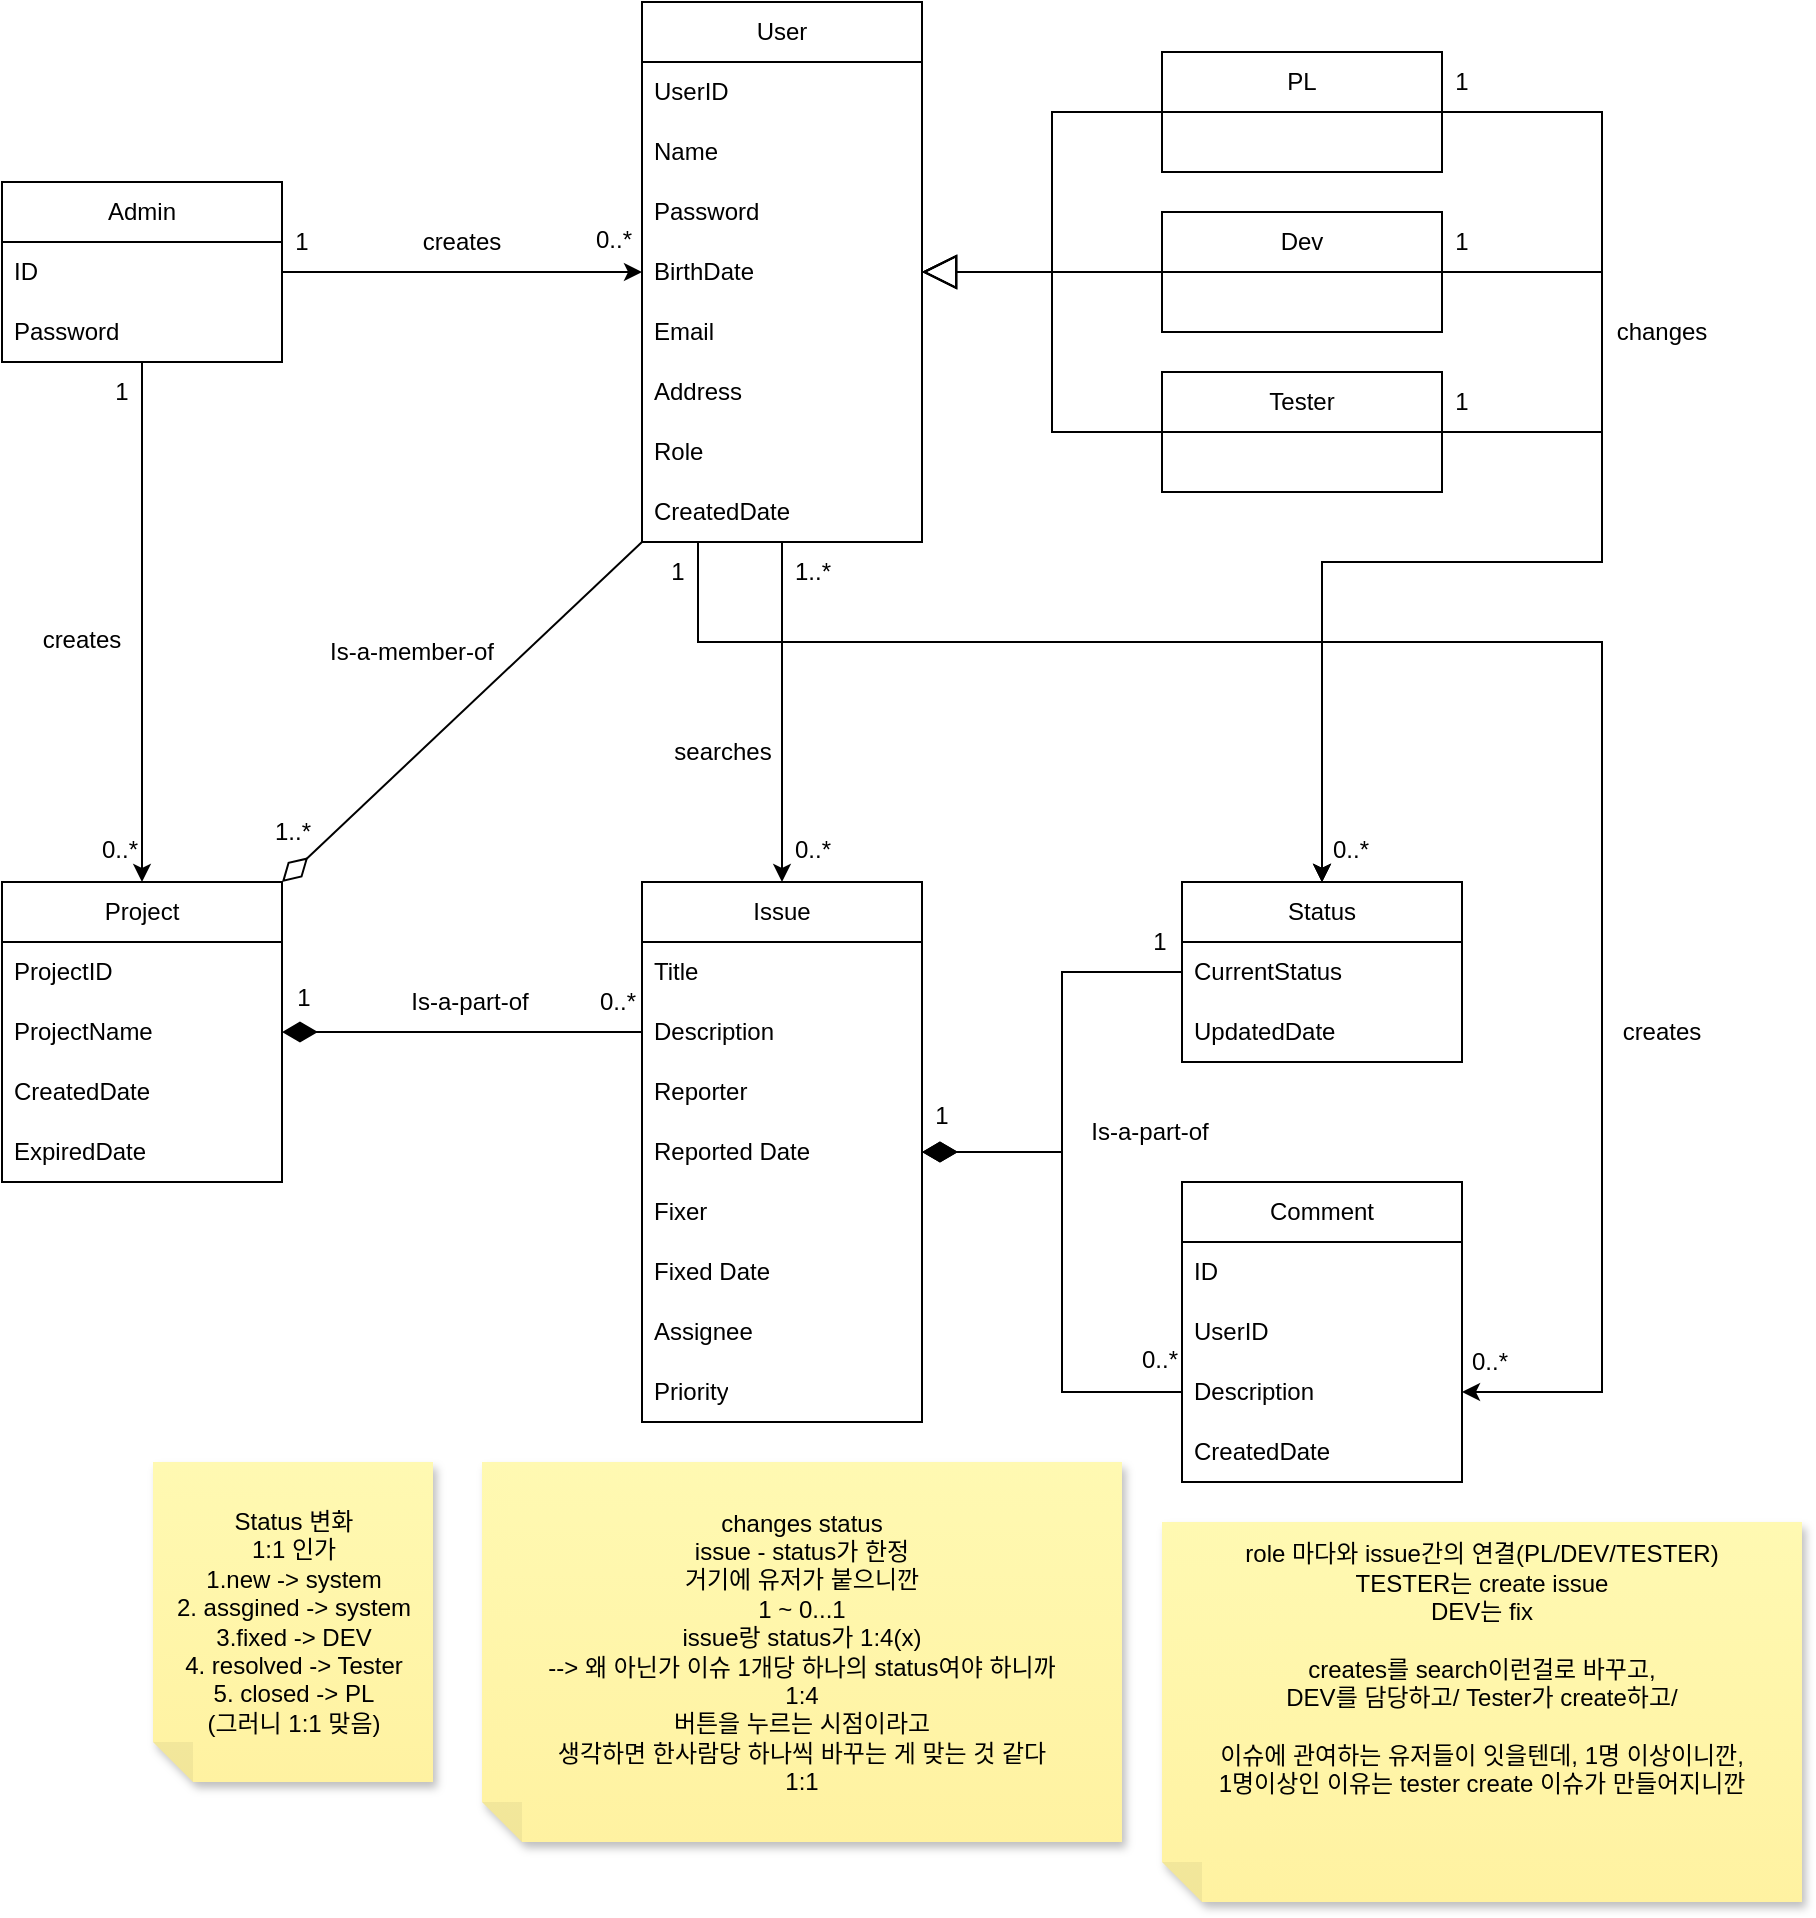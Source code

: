 <mxfile version="24.4.13" type="github">
  <diagram name="페이지-1" id="9HjSiC2texN9nbrq-5UL">
    <mxGraphModel dx="1224" dy="816" grid="1" gridSize="10" guides="1" tooltips="1" connect="1" arrows="1" fold="1" page="1" pageScale="1" pageWidth="1654" pageHeight="2336" math="0" shadow="0">
      <root>
        <mxCell id="0" />
        <mxCell id="1" parent="0" />
        <mxCell id="LOnVfcYUxJo5r36CS54z-1" value="User" style="swimlane;fontStyle=0;childLayout=stackLayout;horizontal=1;startSize=30;horizontalStack=0;resizeParent=1;resizeParentMax=0;resizeLast=0;collapsible=1;marginBottom=0;whiteSpace=wrap;html=1;" parent="1" vertex="1">
          <mxGeometry x="360" y="80" width="140" height="270" as="geometry" />
        </mxCell>
        <mxCell id="LOnVfcYUxJo5r36CS54z-2" value="UserID" style="text;strokeColor=none;fillColor=none;align=left;verticalAlign=middle;spacingLeft=4;spacingRight=4;overflow=hidden;points=[[0,0.5],[1,0.5]];portConstraint=eastwest;rotatable=0;whiteSpace=wrap;html=1;" parent="LOnVfcYUxJo5r36CS54z-1" vertex="1">
          <mxGeometry y="30" width="140" height="30" as="geometry" />
        </mxCell>
        <mxCell id="LOnVfcYUxJo5r36CS54z-3" value="Name" style="text;strokeColor=none;fillColor=none;align=left;verticalAlign=middle;spacingLeft=4;spacingRight=4;overflow=hidden;points=[[0,0.5],[1,0.5]];portConstraint=eastwest;rotatable=0;whiteSpace=wrap;html=1;" parent="LOnVfcYUxJo5r36CS54z-1" vertex="1">
          <mxGeometry y="60" width="140" height="30" as="geometry" />
        </mxCell>
        <mxCell id="LOnVfcYUxJo5r36CS54z-4" value="Password" style="text;strokeColor=none;fillColor=none;align=left;verticalAlign=middle;spacingLeft=4;spacingRight=4;overflow=hidden;points=[[0,0.5],[1,0.5]];portConstraint=eastwest;rotatable=0;whiteSpace=wrap;html=1;" parent="LOnVfcYUxJo5r36CS54z-1" vertex="1">
          <mxGeometry y="90" width="140" height="30" as="geometry" />
        </mxCell>
        <mxCell id="LOnVfcYUxJo5r36CS54z-5" value="BirthDate" style="text;strokeColor=none;fillColor=none;align=left;verticalAlign=middle;spacingLeft=4;spacingRight=4;overflow=hidden;points=[[0,0.5],[1,0.5]];portConstraint=eastwest;rotatable=0;whiteSpace=wrap;html=1;" parent="LOnVfcYUxJo5r36CS54z-1" vertex="1">
          <mxGeometry y="120" width="140" height="30" as="geometry" />
        </mxCell>
        <mxCell id="LOnVfcYUxJo5r36CS54z-6" value="Email" style="text;strokeColor=none;fillColor=none;align=left;verticalAlign=middle;spacingLeft=4;spacingRight=4;overflow=hidden;points=[[0,0.5],[1,0.5]];portConstraint=eastwest;rotatable=0;whiteSpace=wrap;html=1;" parent="LOnVfcYUxJo5r36CS54z-1" vertex="1">
          <mxGeometry y="150" width="140" height="30" as="geometry" />
        </mxCell>
        <mxCell id="LOnVfcYUxJo5r36CS54z-7" value="Address" style="text;strokeColor=none;fillColor=none;align=left;verticalAlign=middle;spacingLeft=4;spacingRight=4;overflow=hidden;points=[[0,0.5],[1,0.5]];portConstraint=eastwest;rotatable=0;whiteSpace=wrap;html=1;" parent="LOnVfcYUxJo5r36CS54z-1" vertex="1">
          <mxGeometry y="180" width="140" height="30" as="geometry" />
        </mxCell>
        <mxCell id="LOnVfcYUxJo5r36CS54z-8" value="Role" style="text;strokeColor=none;fillColor=none;align=left;verticalAlign=middle;spacingLeft=4;spacingRight=4;overflow=hidden;points=[[0,0.5],[1,0.5]];portConstraint=eastwest;rotatable=0;whiteSpace=wrap;html=1;" parent="LOnVfcYUxJo5r36CS54z-1" vertex="1">
          <mxGeometry y="210" width="140" height="30" as="geometry" />
        </mxCell>
        <mxCell id="LOnVfcYUxJo5r36CS54z-9" value="CreatedDate" style="text;strokeColor=none;fillColor=none;align=left;verticalAlign=middle;spacingLeft=4;spacingRight=4;overflow=hidden;points=[[0,0.5],[1,0.5]];portConstraint=eastwest;rotatable=0;whiteSpace=wrap;html=1;" parent="LOnVfcYUxJo5r36CS54z-1" vertex="1">
          <mxGeometry y="240" width="140" height="30" as="geometry" />
        </mxCell>
        <mxCell id="LOnVfcYUxJo5r36CS54z-51" style="edgeStyle=orthogonalEdgeStyle;rounded=0;orthogonalLoop=1;jettySize=auto;html=1;exitX=0;exitY=0.5;exitDx=0;exitDy=0;entryX=1;entryY=0.5;entryDx=0;entryDy=0;endArrow=block;endFill=0;endSize=15;" parent="1" source="LOnVfcYUxJo5r36CS54z-10" target="LOnVfcYUxJo5r36CS54z-5" edge="1">
          <mxGeometry relative="1" as="geometry" />
        </mxCell>
        <mxCell id="Wjynm5SPYg1mdM4B87lq-2" style="edgeStyle=orthogonalEdgeStyle;rounded=0;orthogonalLoop=1;jettySize=auto;html=1;exitX=1;exitY=0.5;exitDx=0;exitDy=0;entryX=0.5;entryY=0;entryDx=0;entryDy=0;" parent="1" source="LOnVfcYUxJo5r36CS54z-10" target="LOnVfcYUxJo5r36CS54z-45" edge="1">
          <mxGeometry relative="1" as="geometry">
            <Array as="points">
              <mxPoint x="840" y="135" />
              <mxPoint x="840" y="360" />
              <mxPoint x="700" y="360" />
            </Array>
          </mxGeometry>
        </mxCell>
        <mxCell id="LOnVfcYUxJo5r36CS54z-10" value="PL" style="swimlane;fontStyle=0;childLayout=stackLayout;horizontal=1;startSize=30;horizontalStack=0;resizeParent=1;resizeParentMax=0;resizeLast=0;collapsible=1;marginBottom=0;whiteSpace=wrap;html=1;" parent="1" vertex="1">
          <mxGeometry x="620" y="105" width="140" height="60" as="geometry" />
        </mxCell>
        <mxCell id="LOnVfcYUxJo5r36CS54z-13" style="edgeStyle=orthogonalEdgeStyle;rounded=0;orthogonalLoop=1;jettySize=auto;html=1;exitX=0;exitY=0.5;exitDx=0;exitDy=0;endArrow=block;endFill=0;endSize=15;" parent="1" source="LOnVfcYUxJo5r36CS54z-11" target="LOnVfcYUxJo5r36CS54z-5" edge="1">
          <mxGeometry relative="1" as="geometry" />
        </mxCell>
        <mxCell id="Wjynm5SPYg1mdM4B87lq-3" style="edgeStyle=orthogonalEdgeStyle;rounded=0;orthogonalLoop=1;jettySize=auto;html=1;exitX=1;exitY=0.5;exitDx=0;exitDy=0;entryX=0.5;entryY=0;entryDx=0;entryDy=0;" parent="1" source="LOnVfcYUxJo5r36CS54z-11" target="LOnVfcYUxJo5r36CS54z-45" edge="1">
          <mxGeometry relative="1" as="geometry">
            <Array as="points">
              <mxPoint x="840" y="215" />
              <mxPoint x="840" y="360" />
              <mxPoint x="700" y="360" />
            </Array>
          </mxGeometry>
        </mxCell>
        <mxCell id="LOnVfcYUxJo5r36CS54z-11" value="Dev" style="swimlane;fontStyle=0;childLayout=stackLayout;horizontal=1;startSize=30;horizontalStack=0;resizeParent=1;resizeParentMax=0;resizeLast=0;collapsible=1;marginBottom=0;whiteSpace=wrap;html=1;" parent="1" vertex="1">
          <mxGeometry x="620" y="185" width="140" height="60" as="geometry" />
        </mxCell>
        <mxCell id="LOnVfcYUxJo5r36CS54z-52" style="edgeStyle=orthogonalEdgeStyle;rounded=0;orthogonalLoop=1;jettySize=auto;html=1;exitX=0;exitY=0.5;exitDx=0;exitDy=0;entryX=1;entryY=0.5;entryDx=0;entryDy=0;endArrow=block;endFill=0;endSize=15;" parent="1" source="LOnVfcYUxJo5r36CS54z-12" target="LOnVfcYUxJo5r36CS54z-5" edge="1">
          <mxGeometry relative="1" as="geometry" />
        </mxCell>
        <mxCell id="Wjynm5SPYg1mdM4B87lq-4" style="edgeStyle=orthogonalEdgeStyle;rounded=0;orthogonalLoop=1;jettySize=auto;html=1;exitX=1;exitY=0.5;exitDx=0;exitDy=0;entryX=0.5;entryY=0;entryDx=0;entryDy=0;" parent="1" source="LOnVfcYUxJo5r36CS54z-12" target="LOnVfcYUxJo5r36CS54z-45" edge="1">
          <mxGeometry relative="1" as="geometry">
            <Array as="points">
              <mxPoint x="840" y="295" />
              <mxPoint x="840" y="360" />
              <mxPoint x="700" y="360" />
            </Array>
          </mxGeometry>
        </mxCell>
        <mxCell id="LOnVfcYUxJo5r36CS54z-12" value="Tester" style="swimlane;fontStyle=0;childLayout=stackLayout;horizontal=1;startSize=30;horizontalStack=0;resizeParent=1;resizeParentMax=0;resizeLast=0;collapsible=1;marginBottom=0;whiteSpace=wrap;html=1;" parent="1" vertex="1">
          <mxGeometry x="620" y="265" width="140" height="60" as="geometry" />
        </mxCell>
        <mxCell id="LOnVfcYUxJo5r36CS54z-15" value="Admin" style="swimlane;fontStyle=0;childLayout=stackLayout;horizontal=1;startSize=30;horizontalStack=0;resizeParent=1;resizeParentMax=0;resizeLast=0;collapsible=1;marginBottom=0;whiteSpace=wrap;html=1;" parent="1" vertex="1">
          <mxGeometry x="40" y="170" width="140" height="90" as="geometry" />
        </mxCell>
        <mxCell id="LOnVfcYUxJo5r36CS54z-16" value="ID" style="text;strokeColor=none;fillColor=none;align=left;verticalAlign=middle;spacingLeft=4;spacingRight=4;overflow=hidden;points=[[0,0.5],[1,0.5]];portConstraint=eastwest;rotatable=0;whiteSpace=wrap;html=1;" parent="LOnVfcYUxJo5r36CS54z-15" vertex="1">
          <mxGeometry y="30" width="140" height="30" as="geometry" />
        </mxCell>
        <mxCell id="LOnVfcYUxJo5r36CS54z-17" value="Password" style="text;strokeColor=none;fillColor=none;align=left;verticalAlign=middle;spacingLeft=4;spacingRight=4;overflow=hidden;points=[[0,0.5],[1,0.5]];portConstraint=eastwest;rotatable=0;whiteSpace=wrap;html=1;" parent="LOnVfcYUxJo5r36CS54z-15" vertex="1">
          <mxGeometry y="60" width="140" height="30" as="geometry" />
        </mxCell>
        <mxCell id="LOnVfcYUxJo5r36CS54z-21" value="Project" style="swimlane;fontStyle=0;childLayout=stackLayout;horizontal=1;startSize=30;horizontalStack=0;resizeParent=1;resizeParentMax=0;resizeLast=0;collapsible=1;marginBottom=0;whiteSpace=wrap;html=1;" parent="1" vertex="1">
          <mxGeometry x="40" y="520" width="140" height="150" as="geometry" />
        </mxCell>
        <mxCell id="LOnVfcYUxJo5r36CS54z-22" value="ProjectID" style="text;strokeColor=none;fillColor=none;align=left;verticalAlign=middle;spacingLeft=4;spacingRight=4;overflow=hidden;points=[[0,0.5],[1,0.5]];portConstraint=eastwest;rotatable=0;whiteSpace=wrap;html=1;" parent="LOnVfcYUxJo5r36CS54z-21" vertex="1">
          <mxGeometry y="30" width="140" height="30" as="geometry" />
        </mxCell>
        <mxCell id="LOnVfcYUxJo5r36CS54z-24" value="ProjectName" style="text;strokeColor=none;fillColor=none;align=left;verticalAlign=middle;spacingLeft=4;spacingRight=4;overflow=hidden;points=[[0,0.5],[1,0.5]];portConstraint=eastwest;rotatable=0;whiteSpace=wrap;html=1;" parent="LOnVfcYUxJo5r36CS54z-21" vertex="1">
          <mxGeometry y="60" width="140" height="30" as="geometry" />
        </mxCell>
        <mxCell id="LOnVfcYUxJo5r36CS54z-25" value="CreatedDate" style="text;strokeColor=none;fillColor=none;align=left;verticalAlign=middle;spacingLeft=4;spacingRight=4;overflow=hidden;points=[[0,0.5],[1,0.5]];portConstraint=eastwest;rotatable=0;whiteSpace=wrap;html=1;" parent="LOnVfcYUxJo5r36CS54z-21" vertex="1">
          <mxGeometry y="90" width="140" height="30" as="geometry" />
        </mxCell>
        <mxCell id="LOnVfcYUxJo5r36CS54z-26" value="ExpiredDate" style="text;strokeColor=none;fillColor=none;align=left;verticalAlign=middle;spacingLeft=4;spacingRight=4;overflow=hidden;points=[[0,0.5],[1,0.5]];portConstraint=eastwest;rotatable=0;whiteSpace=wrap;html=1;" parent="LOnVfcYUxJo5r36CS54z-21" vertex="1">
          <mxGeometry y="120" width="140" height="30" as="geometry" />
        </mxCell>
        <mxCell id="LOnVfcYUxJo5r36CS54z-27" style="edgeStyle=orthogonalEdgeStyle;rounded=0;orthogonalLoop=1;jettySize=auto;html=1;exitX=1;exitY=0.5;exitDx=0;exitDy=0;entryX=0;entryY=0.5;entryDx=0;entryDy=0;endArrow=classic;endFill=1;" parent="1" source="LOnVfcYUxJo5r36CS54z-16" target="LOnVfcYUxJo5r36CS54z-5" edge="1">
          <mxGeometry relative="1" as="geometry" />
        </mxCell>
        <mxCell id="LOnVfcYUxJo5r36CS54z-29" style="edgeStyle=orthogonalEdgeStyle;rounded=0;orthogonalLoop=1;jettySize=auto;html=1;exitX=0.5;exitY=0;exitDx=0;exitDy=0;entryX=0.5;entryY=1;entryDx=0;entryDy=0;entryPerimeter=0;startArrow=classic;startFill=1;endArrow=none;endFill=0;" parent="1" source="LOnVfcYUxJo5r36CS54z-21" target="LOnVfcYUxJo5r36CS54z-17" edge="1">
          <mxGeometry relative="1" as="geometry" />
        </mxCell>
        <mxCell id="LOnVfcYUxJo5r36CS54z-30" value="Issue" style="swimlane;fontStyle=0;childLayout=stackLayout;horizontal=1;startSize=30;horizontalStack=0;resizeParent=1;resizeParentMax=0;resizeLast=0;collapsible=1;marginBottom=0;whiteSpace=wrap;html=1;" parent="1" vertex="1">
          <mxGeometry x="360" y="520" width="140" height="270" as="geometry" />
        </mxCell>
        <mxCell id="LOnVfcYUxJo5r36CS54z-31" value="Title" style="text;strokeColor=none;fillColor=none;align=left;verticalAlign=middle;spacingLeft=4;spacingRight=4;overflow=hidden;points=[[0,0.5],[1,0.5]];portConstraint=eastwest;rotatable=0;whiteSpace=wrap;html=1;" parent="LOnVfcYUxJo5r36CS54z-30" vertex="1">
          <mxGeometry y="30" width="140" height="30" as="geometry" />
        </mxCell>
        <mxCell id="LOnVfcYUxJo5r36CS54z-32" value="Description" style="text;strokeColor=none;fillColor=none;align=left;verticalAlign=middle;spacingLeft=4;spacingRight=4;overflow=hidden;points=[[0,0.5],[1,0.5]];portConstraint=eastwest;rotatable=0;whiteSpace=wrap;html=1;" parent="LOnVfcYUxJo5r36CS54z-30" vertex="1">
          <mxGeometry y="60" width="140" height="30" as="geometry" />
        </mxCell>
        <mxCell id="LOnVfcYUxJo5r36CS54z-33" value="Reporter" style="text;strokeColor=none;fillColor=none;align=left;verticalAlign=middle;spacingLeft=4;spacingRight=4;overflow=hidden;points=[[0,0.5],[1,0.5]];portConstraint=eastwest;rotatable=0;whiteSpace=wrap;html=1;" parent="LOnVfcYUxJo5r36CS54z-30" vertex="1">
          <mxGeometry y="90" width="140" height="30" as="geometry" />
        </mxCell>
        <mxCell id="LOnVfcYUxJo5r36CS54z-34" value="Reported Date" style="text;strokeColor=none;fillColor=none;align=left;verticalAlign=middle;spacingLeft=4;spacingRight=4;overflow=hidden;points=[[0,0.5],[1,0.5]];portConstraint=eastwest;rotatable=0;whiteSpace=wrap;html=1;" parent="LOnVfcYUxJo5r36CS54z-30" vertex="1">
          <mxGeometry y="120" width="140" height="30" as="geometry" />
        </mxCell>
        <mxCell id="LOnVfcYUxJo5r36CS54z-35" value="Fixer" style="text;strokeColor=none;fillColor=none;align=left;verticalAlign=middle;spacingLeft=4;spacingRight=4;overflow=hidden;points=[[0,0.5],[1,0.5]];portConstraint=eastwest;rotatable=0;whiteSpace=wrap;html=1;" parent="LOnVfcYUxJo5r36CS54z-30" vertex="1">
          <mxGeometry y="150" width="140" height="30" as="geometry" />
        </mxCell>
        <mxCell id="LOnVfcYUxJo5r36CS54z-36" value="Fixed Date" style="text;strokeColor=none;fillColor=none;align=left;verticalAlign=middle;spacingLeft=4;spacingRight=4;overflow=hidden;points=[[0,0.5],[1,0.5]];portConstraint=eastwest;rotatable=0;whiteSpace=wrap;html=1;" parent="LOnVfcYUxJo5r36CS54z-30" vertex="1">
          <mxGeometry y="180" width="140" height="30" as="geometry" />
        </mxCell>
        <mxCell id="LOnVfcYUxJo5r36CS54z-37" value="Assignee" style="text;strokeColor=none;fillColor=none;align=left;verticalAlign=middle;spacingLeft=4;spacingRight=4;overflow=hidden;points=[[0,0.5],[1,0.5]];portConstraint=eastwest;rotatable=0;whiteSpace=wrap;html=1;" parent="LOnVfcYUxJo5r36CS54z-30" vertex="1">
          <mxGeometry y="210" width="140" height="30" as="geometry" />
        </mxCell>
        <mxCell id="LOnVfcYUxJo5r36CS54z-38" value="Priority" style="text;strokeColor=none;fillColor=none;align=left;verticalAlign=middle;spacingLeft=4;spacingRight=4;overflow=hidden;points=[[0,0.5],[1,0.5]];portConstraint=eastwest;rotatable=0;whiteSpace=wrap;html=1;" parent="LOnVfcYUxJo5r36CS54z-30" vertex="1">
          <mxGeometry y="240" width="140" height="30" as="geometry" />
        </mxCell>
        <mxCell id="LOnVfcYUxJo5r36CS54z-39" style="edgeStyle=orthogonalEdgeStyle;rounded=0;orthogonalLoop=1;jettySize=auto;html=1;exitX=1;exitY=0.5;exitDx=0;exitDy=0;entryX=0;entryY=0.5;entryDx=0;entryDy=0;endArrow=none;endFill=0;startArrow=diamondThin;startFill=1;startSize=15;" parent="1" source="LOnVfcYUxJo5r36CS54z-24" target="LOnVfcYUxJo5r36CS54z-32" edge="1">
          <mxGeometry relative="1" as="geometry" />
        </mxCell>
        <mxCell id="LOnVfcYUxJo5r36CS54z-41" value="Comment" style="swimlane;fontStyle=0;childLayout=stackLayout;horizontal=1;startSize=30;horizontalStack=0;resizeParent=1;resizeParentMax=0;resizeLast=0;collapsible=1;marginBottom=0;whiteSpace=wrap;html=1;" parent="1" vertex="1">
          <mxGeometry x="630" y="670" width="140" height="150" as="geometry" />
        </mxCell>
        <mxCell id="LOnVfcYUxJo5r36CS54z-42" value="ID" style="text;strokeColor=none;fillColor=none;align=left;verticalAlign=middle;spacingLeft=4;spacingRight=4;overflow=hidden;points=[[0,0.5],[1,0.5]];portConstraint=eastwest;rotatable=0;whiteSpace=wrap;html=1;" parent="LOnVfcYUxJo5r36CS54z-41" vertex="1">
          <mxGeometry y="30" width="140" height="30" as="geometry" />
        </mxCell>
        <mxCell id="LOnVfcYUxJo5r36CS54z-43" value="UserID" style="text;strokeColor=none;fillColor=none;align=left;verticalAlign=middle;spacingLeft=4;spacingRight=4;overflow=hidden;points=[[0,0.5],[1,0.5]];portConstraint=eastwest;rotatable=0;whiteSpace=wrap;html=1;" parent="LOnVfcYUxJo5r36CS54z-41" vertex="1">
          <mxGeometry y="60" width="140" height="30" as="geometry" />
        </mxCell>
        <mxCell id="LOnVfcYUxJo5r36CS54z-44" value="Description" style="text;strokeColor=none;fillColor=none;align=left;verticalAlign=middle;spacingLeft=4;spacingRight=4;overflow=hidden;points=[[0,0.5],[1,0.5]];portConstraint=eastwest;rotatable=0;whiteSpace=wrap;html=1;" parent="LOnVfcYUxJo5r36CS54z-41" vertex="1">
          <mxGeometry y="90" width="140" height="30" as="geometry" />
        </mxCell>
        <mxCell id="dGFebPo51V-6uwEYXbUf-2" value="CreatedDate" style="text;strokeColor=none;fillColor=none;align=left;verticalAlign=middle;spacingLeft=4;spacingRight=4;overflow=hidden;points=[[0,0.5],[1,0.5]];portConstraint=eastwest;rotatable=0;whiteSpace=wrap;html=1;" parent="LOnVfcYUxJo5r36CS54z-41" vertex="1">
          <mxGeometry y="120" width="140" height="30" as="geometry" />
        </mxCell>
        <mxCell id="LOnVfcYUxJo5r36CS54z-45" value="Status" style="swimlane;fontStyle=0;childLayout=stackLayout;horizontal=1;startSize=30;horizontalStack=0;resizeParent=1;resizeParentMax=0;resizeLast=0;collapsible=1;marginBottom=0;whiteSpace=wrap;html=1;" parent="1" vertex="1">
          <mxGeometry x="630" y="520" width="140" height="90" as="geometry" />
        </mxCell>
        <mxCell id="LOnVfcYUxJo5r36CS54z-46" value="CurrentStatus" style="text;strokeColor=none;fillColor=none;align=left;verticalAlign=middle;spacingLeft=4;spacingRight=4;overflow=hidden;points=[[0,0.5],[1,0.5]];portConstraint=eastwest;rotatable=0;whiteSpace=wrap;html=1;" parent="LOnVfcYUxJo5r36CS54z-45" vertex="1">
          <mxGeometry y="30" width="140" height="30" as="geometry" />
        </mxCell>
        <mxCell id="LOnVfcYUxJo5r36CS54z-47" value="UpdatedDate" style="text;strokeColor=none;fillColor=none;align=left;verticalAlign=middle;spacingLeft=4;spacingRight=4;overflow=hidden;points=[[0,0.5],[1,0.5]];portConstraint=eastwest;rotatable=0;whiteSpace=wrap;html=1;" parent="LOnVfcYUxJo5r36CS54z-45" vertex="1">
          <mxGeometry y="60" width="140" height="30" as="geometry" />
        </mxCell>
        <mxCell id="LOnVfcYUxJo5r36CS54z-48" style="edgeStyle=orthogonalEdgeStyle;rounded=0;orthogonalLoop=1;jettySize=auto;html=1;exitX=0;exitY=0.5;exitDx=0;exitDy=0;entryX=1;entryY=0.5;entryDx=0;entryDy=0;endArrow=diamondThin;endFill=1;startSize=6;endSize=15;" parent="1" source="LOnVfcYUxJo5r36CS54z-46" target="LOnVfcYUxJo5r36CS54z-34" edge="1">
          <mxGeometry relative="1" as="geometry" />
        </mxCell>
        <mxCell id="LOnVfcYUxJo5r36CS54z-50" style="edgeStyle=orthogonalEdgeStyle;rounded=0;orthogonalLoop=1;jettySize=auto;html=1;exitX=0;exitY=0.5;exitDx=0;exitDy=0;entryX=1;entryY=0.5;entryDx=0;entryDy=0;endArrow=diamondThin;endFill=1;startSize=6;endSize=15;" parent="1" source="LOnVfcYUxJo5r36CS54z-44" target="LOnVfcYUxJo5r36CS54z-34" edge="1">
          <mxGeometry relative="1" as="geometry" />
        </mxCell>
        <mxCell id="LOnVfcYUxJo5r36CS54z-54" value="1" style="text;html=1;align=center;verticalAlign=middle;whiteSpace=wrap;rounded=0;" parent="1" vertex="1">
          <mxGeometry x="181" y="563" width="20" height="30" as="geometry" />
        </mxCell>
        <mxCell id="LOnVfcYUxJo5r36CS54z-55" value="1" style="text;html=1;align=center;verticalAlign=middle;whiteSpace=wrap;rounded=0;" parent="1" vertex="1">
          <mxGeometry x="90" y="260" width="20" height="30" as="geometry" />
        </mxCell>
        <mxCell id="LOnVfcYUxJo5r36CS54z-56" value="1" style="text;html=1;align=center;verticalAlign=middle;whiteSpace=wrap;rounded=0;" parent="1" vertex="1">
          <mxGeometry x="180" y="185" width="20" height="30" as="geometry" />
        </mxCell>
        <mxCell id="LOnVfcYUxJo5r36CS54z-57" value="0..*" style="text;html=1;align=center;verticalAlign=middle;whiteSpace=wrap;rounded=0;" parent="1" vertex="1">
          <mxGeometry x="431" y="489" width="29" height="30" as="geometry" />
        </mxCell>
        <mxCell id="LOnVfcYUxJo5r36CS54z-58" value="1" style="text;html=1;align=center;verticalAlign=middle;whiteSpace=wrap;rounded=0;" parent="1" vertex="1">
          <mxGeometry x="500" y="622" width="20" height="30" as="geometry" />
        </mxCell>
        <mxCell id="LOnVfcYUxJo5r36CS54z-60" value="" style="endArrow=none;html=1;rounded=0;entryX=0.2;entryY=1;entryDx=0;entryDy=0;entryPerimeter=0;exitX=1;exitY=0.5;exitDx=0;exitDy=0;edgeStyle=orthogonalEdgeStyle;startArrow=classic;startFill=1;startSize=6;" parent="1" source="LOnVfcYUxJo5r36CS54z-44" target="LOnVfcYUxJo5r36CS54z-9" edge="1">
          <mxGeometry width="50" height="50" relative="1" as="geometry">
            <mxPoint x="570" y="480" as="sourcePoint" />
            <mxPoint x="620" y="430" as="targetPoint" />
            <Array as="points">
              <mxPoint x="840" y="775" />
              <mxPoint x="840" y="400" />
              <mxPoint x="388" y="400" />
            </Array>
          </mxGeometry>
        </mxCell>
        <mxCell id="LOnVfcYUxJo5r36CS54z-61" value="1" style="text;html=1;align=center;verticalAlign=middle;whiteSpace=wrap;rounded=0;" parent="1" vertex="1">
          <mxGeometry x="368" y="350" width="20" height="30" as="geometry" />
        </mxCell>
        <mxCell id="LOnVfcYUxJo5r36CS54z-62" value="0..*" style="text;html=1;align=center;verticalAlign=middle;whiteSpace=wrap;rounded=0;" parent="1" vertex="1">
          <mxGeometry x="774" y="745" width="20" height="30" as="geometry" />
        </mxCell>
        <mxCell id="LOnVfcYUxJo5r36CS54z-65" value="creates" style="text;html=1;align=center;verticalAlign=middle;whiteSpace=wrap;rounded=0;" parent="1" vertex="1">
          <mxGeometry x="240" y="185" width="60" height="30" as="geometry" />
        </mxCell>
        <mxCell id="LOnVfcYUxJo5r36CS54z-66" value="creates" style="text;html=1;align=center;verticalAlign=middle;whiteSpace=wrap;rounded=0;" parent="1" vertex="1">
          <mxGeometry x="50" y="384" width="60" height="30" as="geometry" />
        </mxCell>
        <mxCell id="LOnVfcYUxJo5r36CS54z-67" value="Is-a-member-of" style="text;html=1;align=center;verticalAlign=middle;whiteSpace=wrap;rounded=0;" parent="1" vertex="1">
          <mxGeometry x="201" y="390" width="88" height="30" as="geometry" />
        </mxCell>
        <mxCell id="LOnVfcYUxJo5r36CS54z-68" value="" style="endArrow=none;html=1;rounded=0;entryX=0;entryY=1;entryDx=0;entryDy=0;entryPerimeter=0;startArrow=diamondThin;startFill=0;endSize=6;startSize=15;" parent="1" target="LOnVfcYUxJo5r36CS54z-9" edge="1">
          <mxGeometry width="50" height="50" relative="1" as="geometry">
            <mxPoint x="180" y="520" as="sourcePoint" />
            <mxPoint x="620" y="430" as="targetPoint" />
          </mxGeometry>
        </mxCell>
        <mxCell id="LOnVfcYUxJo5r36CS54z-69" value="creates" style="text;html=1;align=center;verticalAlign=middle;whiteSpace=wrap;rounded=0;" parent="1" vertex="1">
          <mxGeometry x="840" y="580" width="60" height="30" as="geometry" />
        </mxCell>
        <mxCell id="LOnVfcYUxJo5r36CS54z-70" value="changes" style="text;html=1;align=center;verticalAlign=middle;whiteSpace=wrap;rounded=0;" parent="1" vertex="1">
          <mxGeometry x="840" y="230" width="60" height="30" as="geometry" />
        </mxCell>
        <mxCell id="LOnVfcYUxJo5r36CS54z-71" value="Is-a-part-of" style="text;html=1;align=center;verticalAlign=middle;whiteSpace=wrap;rounded=0;" parent="1" vertex="1">
          <mxGeometry x="230" y="565" width="88" height="30" as="geometry" />
        </mxCell>
        <mxCell id="LOnVfcYUxJo5r36CS54z-73" value="1..*" style="text;html=1;align=center;verticalAlign=middle;whiteSpace=wrap;rounded=0;" parent="1" vertex="1">
          <mxGeometry x="171" y="480" width="29" height="30" as="geometry" />
        </mxCell>
        <mxCell id="LOnVfcYUxJo5r36CS54z-74" value="Is-a-part-of" style="text;html=1;align=center;verticalAlign=middle;whiteSpace=wrap;rounded=0;" parent="1" vertex="1">
          <mxGeometry x="570" y="630" width="88" height="30" as="geometry" />
        </mxCell>
        <mxCell id="dGFebPo51V-6uwEYXbUf-1" value="&lt;div&gt;Status 변화 &lt;br&gt;1:1 인가&lt;br&gt;&lt;/div&gt;&lt;div&gt;1.new -&amp;gt; system&lt;/div&gt;&lt;div&gt;2. assgined -&amp;gt; system&lt;/div&gt;&lt;div&gt;3.fixed -&amp;gt; DEV&lt;/div&gt;&lt;div&gt;4. resolved -&amp;gt; Tester&lt;/div&gt;&lt;div&gt;5. closed -&amp;gt; PL &lt;br&gt;&lt;/div&gt;&lt;div&gt;(그러니 1:1 맞음)&lt;br&gt;&lt;/div&gt;" style="shape=note;whiteSpace=wrap;html=1;backgroundOutline=1;fontColor=#000000;darkOpacity=0.05;fillColor=#FFF9B2;strokeColor=none;fillStyle=solid;direction=west;gradientDirection=north;gradientColor=#FFF2A1;shadow=1;size=20;pointerEvents=1;" parent="1" vertex="1">
          <mxGeometry x="115.5" y="810" width="140" height="160" as="geometry" />
        </mxCell>
        <mxCell id="dGFebPo51V-6uwEYXbUf-3" value="&lt;div&gt;changes status&lt;/div&gt;&lt;div&gt;issue - status가 한정&lt;br&gt;거기에 유저가 붙으니깐&lt;br&gt;1 ~ 0...1 &lt;br&gt;&lt;/div&gt;&lt;div&gt;issue랑 status가 1:4(x)&lt;br&gt;--&amp;gt; 왜 아닌가 이슈 1개당 하나의 status여야 하니까&lt;/div&gt;&lt;div&gt;1:4 &lt;br&gt;버튼을 누르는 시점이라고 &lt;br&gt;생각하면 한사람당 하나씩 바꾸는 게 맞는 것 같다&lt;br&gt;1:1&lt;br&gt;&lt;/div&gt;" style="shape=note;whiteSpace=wrap;html=1;backgroundOutline=1;fontColor=#000000;darkOpacity=0.05;fillColor=#FFF9B2;strokeColor=none;fillStyle=solid;direction=west;gradientDirection=north;gradientColor=#FFF2A1;shadow=1;size=20;pointerEvents=1;" parent="1" vertex="1">
          <mxGeometry x="280" y="810" width="320" height="190" as="geometry" />
        </mxCell>
        <mxCell id="dGFebPo51V-6uwEYXbUf-4" value="0..*" style="text;html=1;align=center;verticalAlign=middle;whiteSpace=wrap;rounded=0;" parent="1" vertex="1">
          <mxGeometry x="338" y="565" width="20" height="30" as="geometry" />
        </mxCell>
        <mxCell id="dGFebPo51V-6uwEYXbUf-5" value="0..*" style="text;html=1;align=center;verticalAlign=middle;whiteSpace=wrap;rounded=0;" parent="1" vertex="1">
          <mxGeometry x="609" y="744" width="20" height="30" as="geometry" />
        </mxCell>
        <mxCell id="dGFebPo51V-6uwEYXbUf-6" value="&lt;div&gt;role 마다와 issue간의 연결(PL/DEV/TESTER)&lt;/div&gt;&lt;div&gt;TESTER는 create issue&lt;/div&gt;&lt;div&gt;DEV는 fix&lt;/div&gt;&lt;div&gt;&lt;br&gt;&lt;/div&gt;&lt;div&gt;creates를 search이런걸로 바꾸고, &lt;br&gt;DEV를 담당하고/ Tester가 create하고/ &lt;br&gt;&lt;/div&gt;&lt;div&gt;&lt;br&gt;&lt;/div&gt;&lt;div&gt;이슈에 관여하는 유저들이 잇을텐데, 1명 이상이니깐,&lt;br&gt;1명이상인 이유는 tester create 이슈가 만들어지니깐&lt;/div&gt;&lt;div&gt;&lt;br&gt;&lt;/div&gt;&lt;br&gt;&lt;div&gt;&lt;br&gt;&lt;/div&gt;" style="shape=note;whiteSpace=wrap;html=1;backgroundOutline=1;fontColor=#000000;darkOpacity=0.05;fillColor=#FFF9B2;strokeColor=none;fillStyle=solid;direction=west;gradientDirection=north;gradientColor=#FFF2A1;shadow=1;size=20;pointerEvents=1;" parent="1" vertex="1">
          <mxGeometry x="620" y="840" width="320" height="190" as="geometry" />
        </mxCell>
        <mxCell id="dGFebPo51V-6uwEYXbUf-7" value="" style="endArrow=none;html=1;rounded=0;entryX=0.5;entryY=1;entryDx=0;entryDy=0;entryPerimeter=0;exitX=0.5;exitY=0;exitDx=0;exitDy=0;endFill=0;startArrow=classic;startFill=1;" parent="1" source="LOnVfcYUxJo5r36CS54z-30" target="LOnVfcYUxJo5r36CS54z-9" edge="1">
          <mxGeometry width="50" height="50" relative="1" as="geometry">
            <mxPoint x="570" y="580" as="sourcePoint" />
            <mxPoint x="620" y="530" as="targetPoint" />
          </mxGeometry>
        </mxCell>
        <mxCell id="wBWop7no9pvzKEcdhV2P-2" value="1" style="text;html=1;align=center;verticalAlign=middle;whiteSpace=wrap;rounded=0;" parent="1" vertex="1">
          <mxGeometry x="609" y="535" width="20" height="30" as="geometry" />
        </mxCell>
        <mxCell id="wBWop7no9pvzKEcdhV2P-3" value="0..*" style="text;html=1;align=center;verticalAlign=middle;whiteSpace=wrap;rounded=0;" parent="1" vertex="1">
          <mxGeometry x="336" y="184" width="20" height="30" as="geometry" />
        </mxCell>
        <mxCell id="wBWop7no9pvzKEcdhV2P-4" value="0..*" style="text;html=1;align=center;verticalAlign=middle;whiteSpace=wrap;rounded=0;" parent="1" vertex="1">
          <mxGeometry x="89" y="489" width="20" height="30" as="geometry" />
        </mxCell>
        <mxCell id="KEWKhuaikjZtNbFttypm-1" value="searches" style="text;html=1;align=center;verticalAlign=middle;whiteSpace=wrap;rounded=0;" parent="1" vertex="1">
          <mxGeometry x="370" y="440" width="61" height="30" as="geometry" />
        </mxCell>
        <mxCell id="KEWKhuaikjZtNbFttypm-3" value="1..*" style="text;html=1;align=center;verticalAlign=middle;whiteSpace=wrap;rounded=0;" parent="1" vertex="1">
          <mxGeometry x="431" y="350" width="29" height="30" as="geometry" />
        </mxCell>
        <mxCell id="Wjynm5SPYg1mdM4B87lq-5" value="1" style="text;html=1;align=center;verticalAlign=middle;whiteSpace=wrap;rounded=0;" parent="1" vertex="1">
          <mxGeometry x="760" y="105" width="20" height="30" as="geometry" />
        </mxCell>
        <mxCell id="Wjynm5SPYg1mdM4B87lq-6" value="1" style="text;html=1;align=center;verticalAlign=middle;whiteSpace=wrap;rounded=0;" parent="1" vertex="1">
          <mxGeometry x="760" y="185" width="20" height="30" as="geometry" />
        </mxCell>
        <mxCell id="Wjynm5SPYg1mdM4B87lq-7" value="1" style="text;html=1;align=center;verticalAlign=middle;whiteSpace=wrap;rounded=0;" parent="1" vertex="1">
          <mxGeometry x="760" y="265" width="20" height="30" as="geometry" />
        </mxCell>
        <mxCell id="uYptI5X8vIYdmWp1LM8Y-2" value="0..*" style="text;html=1;align=center;verticalAlign=middle;whiteSpace=wrap;rounded=0;" vertex="1" parent="1">
          <mxGeometry x="700" y="489" width="29" height="30" as="geometry" />
        </mxCell>
      </root>
    </mxGraphModel>
  </diagram>
</mxfile>
